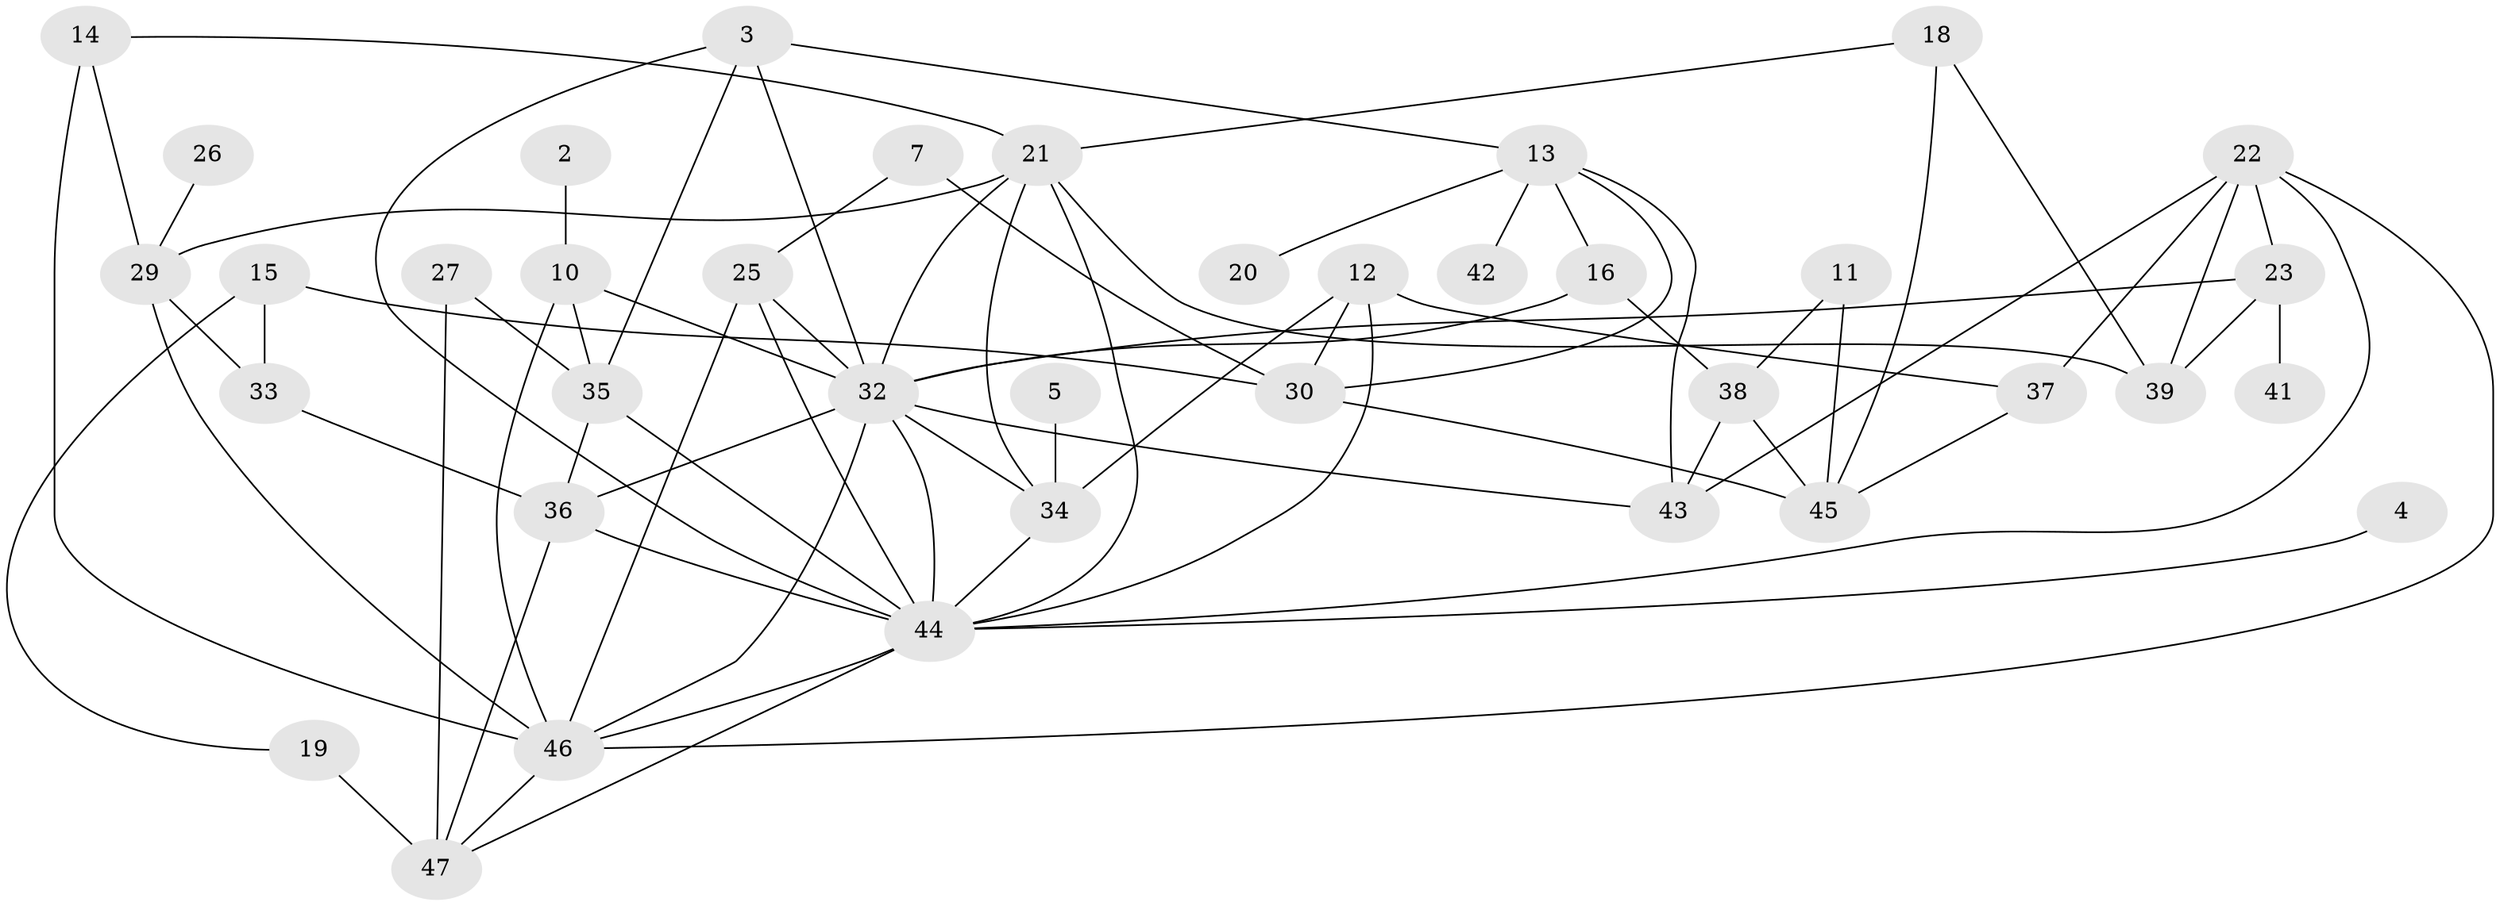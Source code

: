 // original degree distribution, {1: 0.1595744680851064, 3: 0.2553191489361702, 4: 0.14893617021276595, 2: 0.2127659574468085, 0: 0.07446808510638298, 5: 0.0851063829787234, 7: 0.031914893617021274, 6: 0.031914893617021274}
// Generated by graph-tools (version 1.1) at 2025/35/03/04/25 23:35:52]
// undirected, 38 vertices, 75 edges
graph export_dot {
  node [color=gray90,style=filled];
  2;
  3;
  4;
  5;
  7;
  10;
  11;
  12;
  13;
  14;
  15;
  16;
  18;
  19;
  20;
  21;
  22;
  23;
  25;
  26;
  27;
  29;
  30;
  32;
  33;
  34;
  35;
  36;
  37;
  38;
  39;
  41;
  42;
  43;
  44;
  45;
  46;
  47;
  2 -- 10 [weight=1.0];
  3 -- 13 [weight=1.0];
  3 -- 32 [weight=1.0];
  3 -- 35 [weight=1.0];
  3 -- 44 [weight=1.0];
  4 -- 44 [weight=1.0];
  5 -- 34 [weight=1.0];
  7 -- 25 [weight=1.0];
  7 -- 30 [weight=1.0];
  10 -- 32 [weight=1.0];
  10 -- 35 [weight=1.0];
  10 -- 46 [weight=1.0];
  11 -- 38 [weight=1.0];
  11 -- 45 [weight=1.0];
  12 -- 30 [weight=1.0];
  12 -- 34 [weight=1.0];
  12 -- 37 [weight=1.0];
  12 -- 44 [weight=1.0];
  13 -- 16 [weight=1.0];
  13 -- 20 [weight=1.0];
  13 -- 30 [weight=1.0];
  13 -- 42 [weight=1.0];
  13 -- 43 [weight=1.0];
  14 -- 21 [weight=1.0];
  14 -- 29 [weight=1.0];
  14 -- 46 [weight=2.0];
  15 -- 19 [weight=1.0];
  15 -- 30 [weight=1.0];
  15 -- 33 [weight=1.0];
  16 -- 32 [weight=2.0];
  16 -- 38 [weight=1.0];
  18 -- 21 [weight=1.0];
  18 -- 39 [weight=1.0];
  18 -- 45 [weight=1.0];
  19 -- 47 [weight=2.0];
  21 -- 29 [weight=1.0];
  21 -- 32 [weight=1.0];
  21 -- 34 [weight=1.0];
  21 -- 39 [weight=1.0];
  21 -- 44 [weight=1.0];
  22 -- 23 [weight=1.0];
  22 -- 37 [weight=1.0];
  22 -- 39 [weight=1.0];
  22 -- 43 [weight=1.0];
  22 -- 44 [weight=1.0];
  22 -- 46 [weight=1.0];
  23 -- 32 [weight=1.0];
  23 -- 39 [weight=1.0];
  23 -- 41 [weight=1.0];
  25 -- 32 [weight=1.0];
  25 -- 44 [weight=1.0];
  25 -- 46 [weight=1.0];
  26 -- 29 [weight=1.0];
  27 -- 35 [weight=1.0];
  27 -- 47 [weight=1.0];
  29 -- 33 [weight=1.0];
  29 -- 46 [weight=1.0];
  30 -- 45 [weight=1.0];
  32 -- 34 [weight=1.0];
  32 -- 36 [weight=2.0];
  32 -- 43 [weight=1.0];
  32 -- 44 [weight=1.0];
  32 -- 46 [weight=1.0];
  33 -- 36 [weight=2.0];
  34 -- 44 [weight=1.0];
  35 -- 36 [weight=1.0];
  35 -- 44 [weight=2.0];
  36 -- 44 [weight=2.0];
  36 -- 47 [weight=1.0];
  37 -- 45 [weight=1.0];
  38 -- 43 [weight=1.0];
  38 -- 45 [weight=1.0];
  44 -- 46 [weight=1.0];
  44 -- 47 [weight=1.0];
  46 -- 47 [weight=1.0];
}
